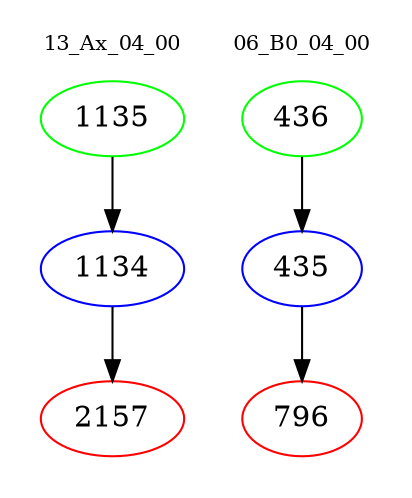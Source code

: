 digraph{
subgraph cluster_0 {
color = white
label = "13_Ax_04_00";
fontsize=10;
T0_1135 [label="1135", color="green"]
T0_1135 -> T0_1134 [color="black"]
T0_1134 [label="1134", color="blue"]
T0_1134 -> T0_2157 [color="black"]
T0_2157 [label="2157", color="red"]
}
subgraph cluster_1 {
color = white
label = "06_B0_04_00";
fontsize=10;
T1_436 [label="436", color="green"]
T1_436 -> T1_435 [color="black"]
T1_435 [label="435", color="blue"]
T1_435 -> T1_796 [color="black"]
T1_796 [label="796", color="red"]
}
}
